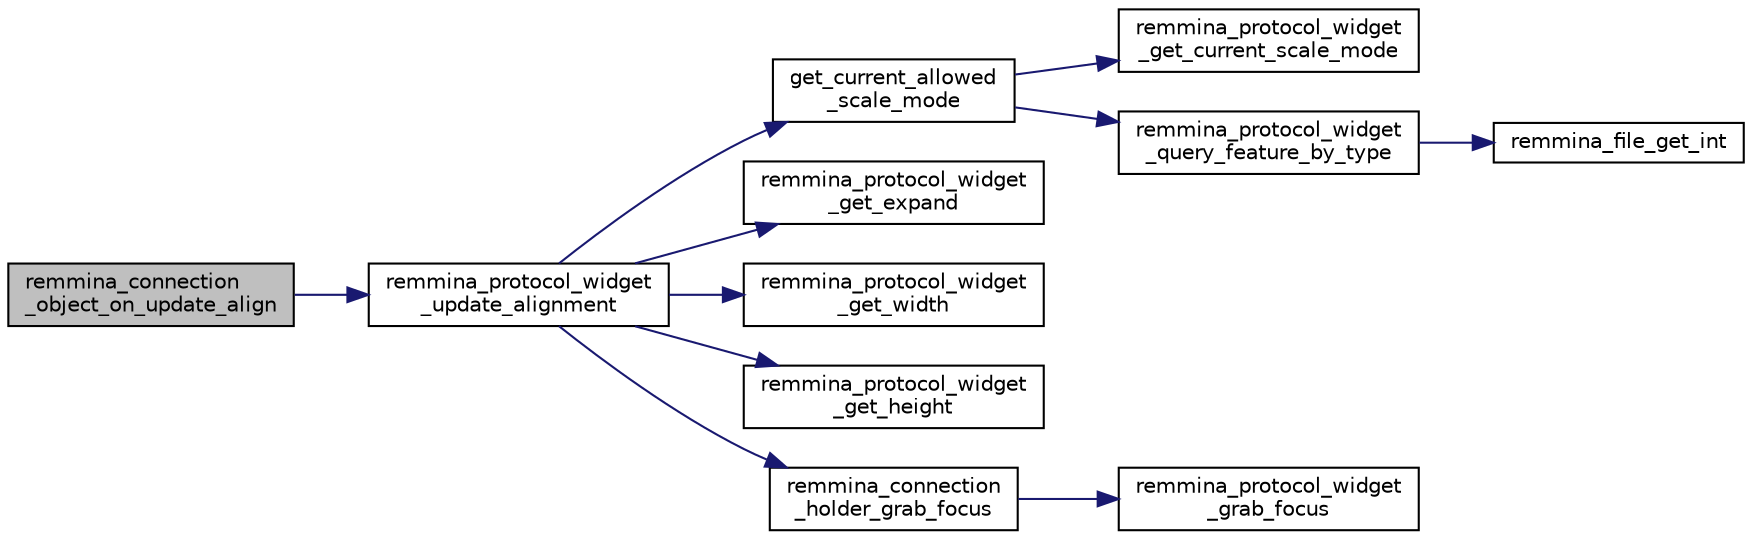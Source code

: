 digraph "remmina_connection_object_on_update_align"
{
  edge [fontname="Helvetica",fontsize="10",labelfontname="Helvetica",labelfontsize="10"];
  node [fontname="Helvetica",fontsize="10",shape=record];
  rankdir="LR";
  Node11787 [label="remmina_connection\l_object_on_update_align",height=0.2,width=0.4,color="black", fillcolor="grey75", style="filled", fontcolor="black"];
  Node11787 -> Node11788 [color="midnightblue",fontsize="10",style="solid",fontname="Helvetica"];
  Node11788 [label="remmina_protocol_widget\l_update_alignment",height=0.2,width=0.4,color="black", fillcolor="white", style="filled",URL="$remmina__connection__window_8c.html#ab7dc553cbd2005feb77163cf79f48f6d"];
  Node11788 -> Node11789 [color="midnightblue",fontsize="10",style="solid",fontname="Helvetica"];
  Node11789 [label="get_current_allowed\l_scale_mode",height=0.2,width=0.4,color="black", fillcolor="white", style="filled",URL="$remmina__connection__window_8c.html#abbc84b2c450f62c288ff827c5d2c5cd2"];
  Node11789 -> Node11790 [color="midnightblue",fontsize="10",style="solid",fontname="Helvetica"];
  Node11790 [label="remmina_protocol_widget\l_get_current_scale_mode",height=0.2,width=0.4,color="black", fillcolor="white", style="filled",URL="$remmina__protocol__widget_8c.html#a5ec62969da54155e24edcb1d998f93f7"];
  Node11789 -> Node11791 [color="midnightblue",fontsize="10",style="solid",fontname="Helvetica"];
  Node11791 [label="remmina_protocol_widget\l_query_feature_by_type",height=0.2,width=0.4,color="black", fillcolor="white", style="filled",URL="$remmina__protocol__widget_8c.html#adbe15328275677cb38bd8c8a2d5e039d"];
  Node11791 -> Node11792 [color="midnightblue",fontsize="10",style="solid",fontname="Helvetica"];
  Node11792 [label="remmina_file_get_int",height=0.2,width=0.4,color="black", fillcolor="white", style="filled",URL="$remmina__file_8c.html#a4884356c195dcfb4ceacf641a1e74e66"];
  Node11788 -> Node11793 [color="midnightblue",fontsize="10",style="solid",fontname="Helvetica"];
  Node11793 [label="remmina_protocol_widget\l_get_expand",height=0.2,width=0.4,color="black", fillcolor="white", style="filled",URL="$remmina__protocol__widget_8c.html#a25bcb2ae99449624fed6f770218e3d25"];
  Node11788 -> Node11794 [color="midnightblue",fontsize="10",style="solid",fontname="Helvetica"];
  Node11794 [label="remmina_protocol_widget\l_get_width",height=0.2,width=0.4,color="black", fillcolor="white", style="filled",URL="$remmina__protocol__widget_8c.html#aaf355ea7103fc57a4cbc7b815cde2995"];
  Node11788 -> Node11795 [color="midnightblue",fontsize="10",style="solid",fontname="Helvetica"];
  Node11795 [label="remmina_protocol_widget\l_get_height",height=0.2,width=0.4,color="black", fillcolor="white", style="filled",URL="$remmina__protocol__widget_8c.html#ae609b351fff17c235251b0ba7c480da5"];
  Node11788 -> Node11796 [color="midnightblue",fontsize="10",style="solid",fontname="Helvetica"];
  Node11796 [label="remmina_connection\l_holder_grab_focus",height=0.2,width=0.4,color="black", fillcolor="white", style="filled",URL="$remmina__connection__window_8c.html#ad6f6d8dd7e157f8fffabb6c22ec604e3"];
  Node11796 -> Node11797 [color="midnightblue",fontsize="10",style="solid",fontname="Helvetica"];
  Node11797 [label="remmina_protocol_widget\l_grab_focus",height=0.2,width=0.4,color="black", fillcolor="white", style="filled",URL="$remmina__protocol__widget_8c.html#a290eb68f0e86de1b7b82e2d98a1494d1"];
}

